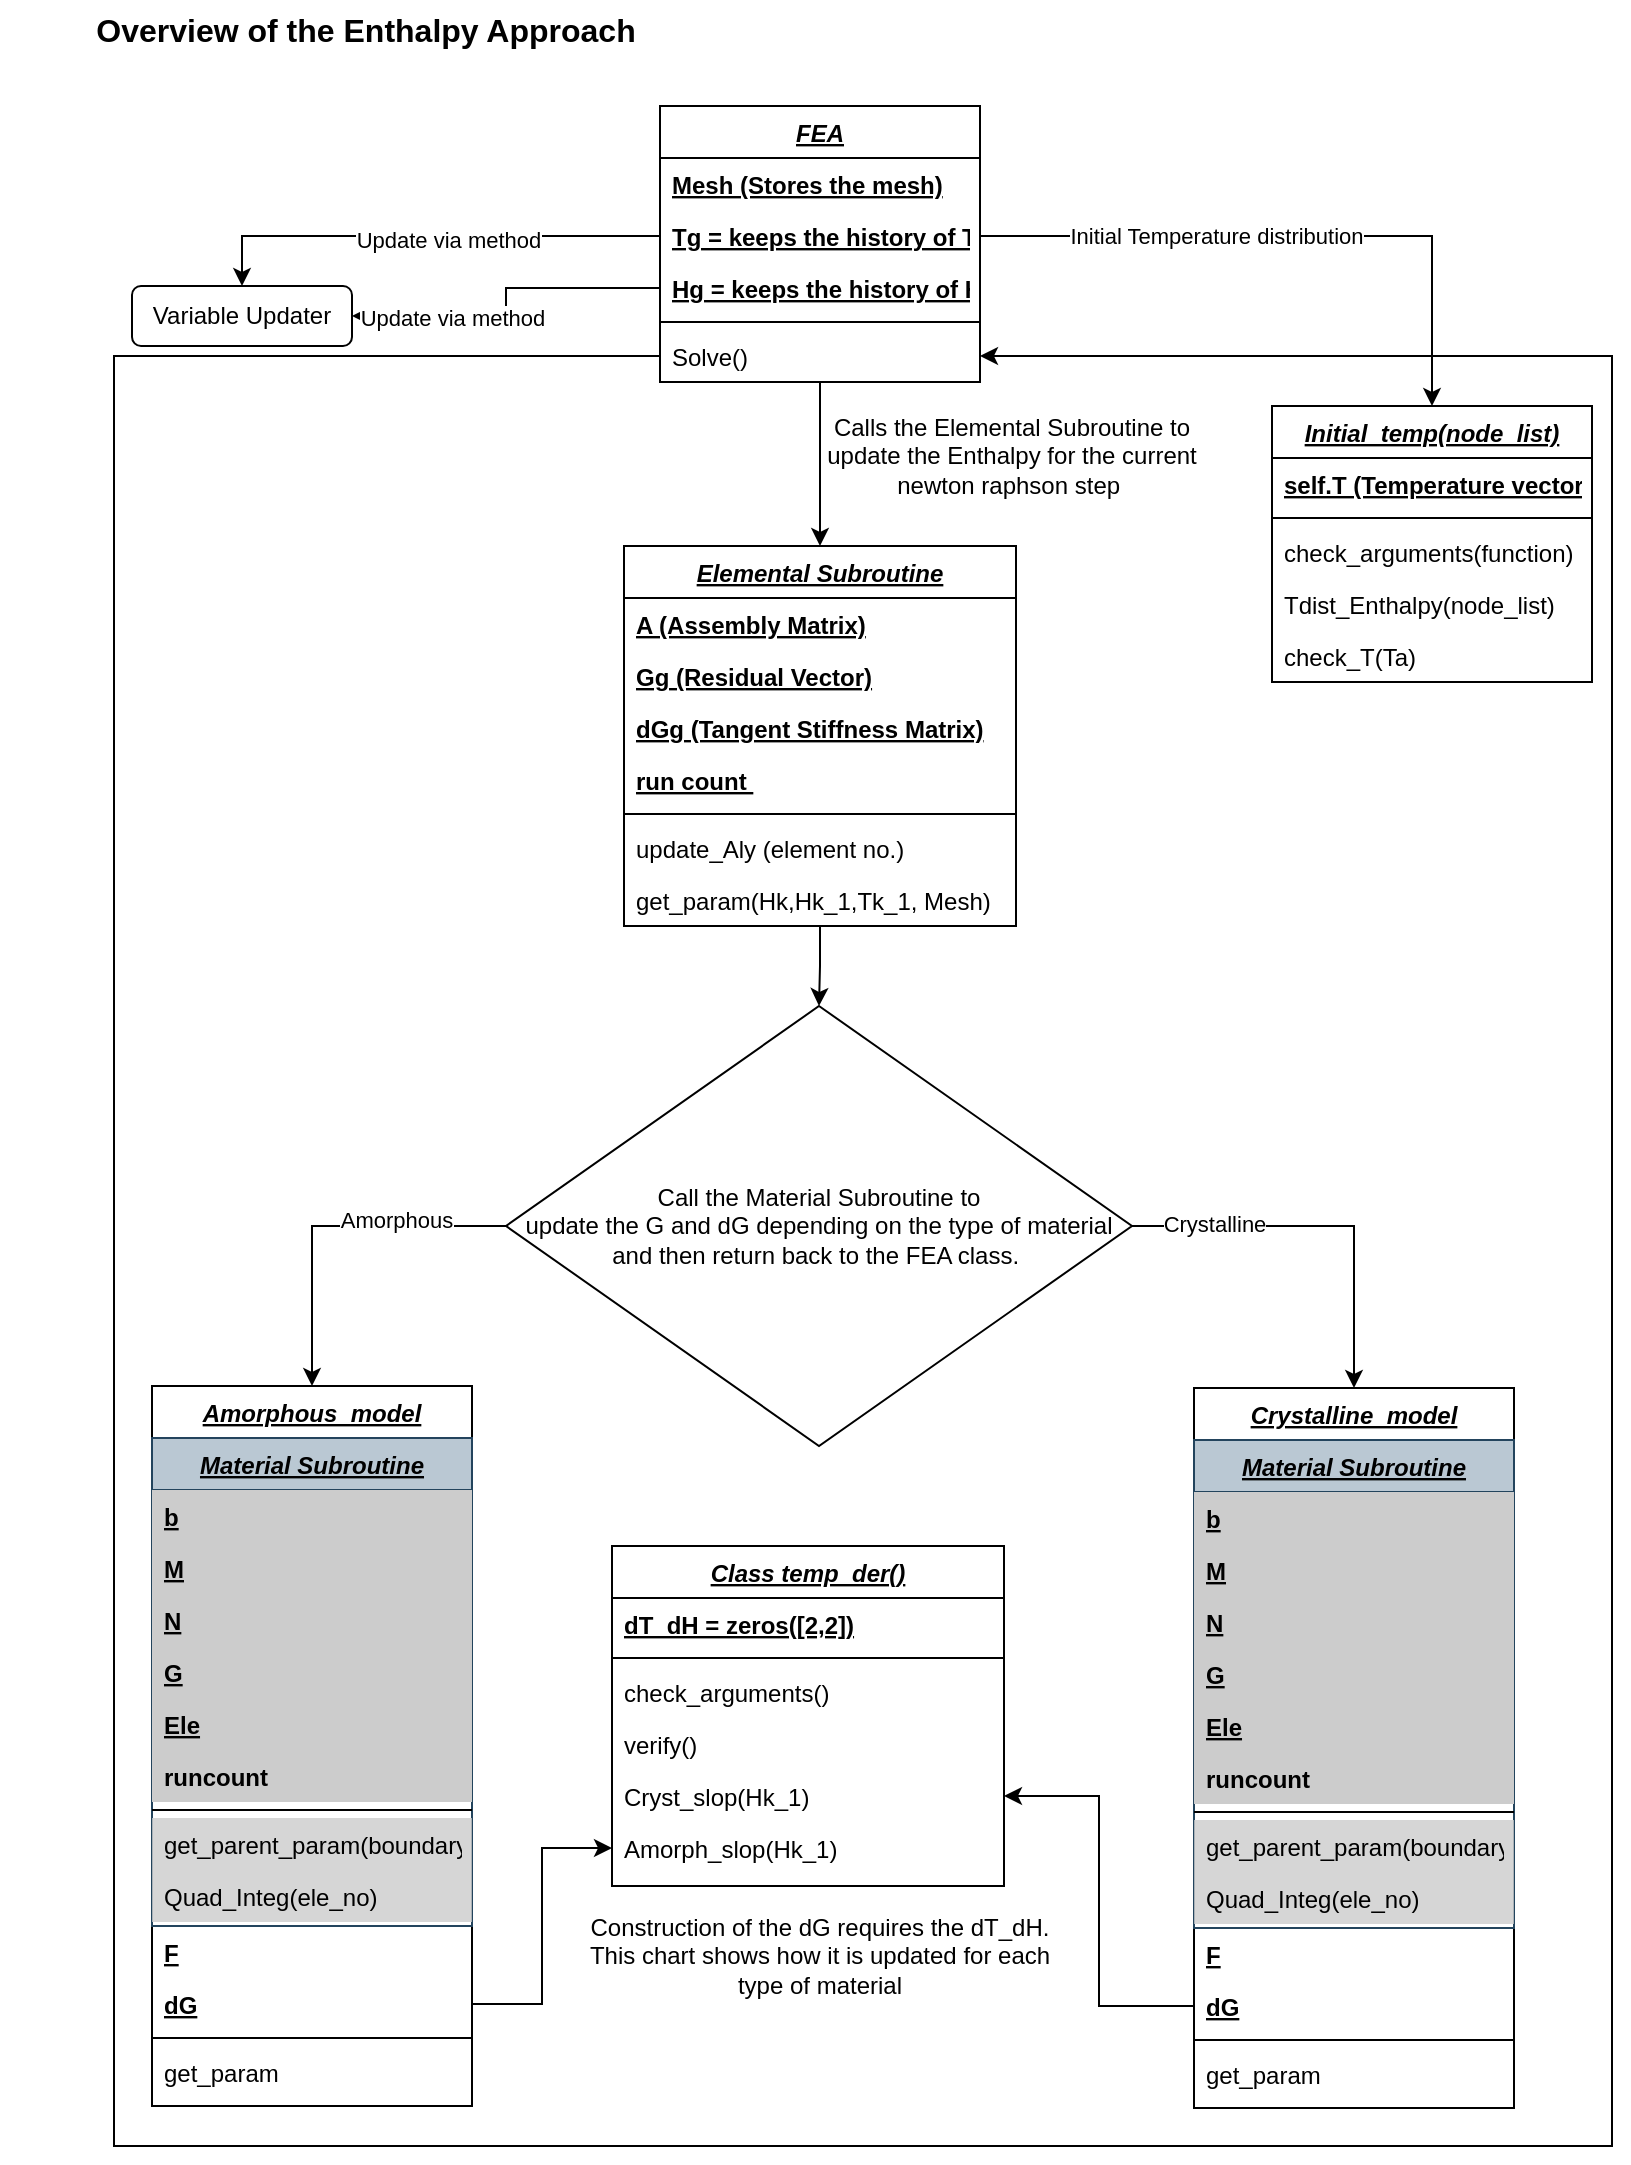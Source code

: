 <mxfile version="21.6.9" type="github">
  <diagram id="C5RBs43oDa-KdzZeNtuy" name="Page-1">
    <mxGraphModel dx="1434" dy="792" grid="0" gridSize="10" guides="1" tooltips="1" connect="1" arrows="1" fold="1" page="1" pageScale="1" pageWidth="827" pageHeight="1169" math="0" shadow="0">
      <root>
        <mxCell id="WIyWlLk6GJQsqaUBKTNV-0" />
        <mxCell id="WIyWlLk6GJQsqaUBKTNV-1" parent="WIyWlLk6GJQsqaUBKTNV-0" />
        <mxCell id="n5Hhk4JCk81zsRMZou9J-4" style="edgeStyle=orthogonalEdgeStyle;rounded=0;orthogonalLoop=1;jettySize=auto;html=1;" parent="WIyWlLk6GJQsqaUBKTNV-1" source="zkfFHV4jXpPFQw0GAbJ--0" target="zkfFHV4jXpPFQw0GAbJ--17" edge="1">
          <mxGeometry relative="1" as="geometry" />
        </mxCell>
        <mxCell id="zkfFHV4jXpPFQw0GAbJ--13" value="Amorphous_model" style="swimlane;fontStyle=7;align=center;verticalAlign=top;childLayout=stackLayout;horizontal=1;startSize=26;horizontalStack=0;resizeParent=1;resizeLast=0;collapsible=1;marginBottom=0;rounded=0;shadow=0;strokeWidth=1;" parent="WIyWlLk6GJQsqaUBKTNV-1" vertex="1">
          <mxGeometry x="80" y="713" width="160" height="360" as="geometry">
            <mxRectangle x="340" y="380" width="170" height="26" as="alternateBounds" />
          </mxGeometry>
        </mxCell>
        <mxCell id="zkfFHV4jXpPFQw0GAbJ--6" value="Material Subroutine" style="swimlane;fontStyle=7;align=center;verticalAlign=top;childLayout=stackLayout;horizontal=1;startSize=26;horizontalStack=0;resizeParent=1;resizeLast=0;collapsible=1;marginBottom=0;rounded=0;shadow=0;strokeWidth=1;fillColor=#bac8d3;strokeColor=#23445d;" parent="zkfFHV4jXpPFQw0GAbJ--13" vertex="1">
          <mxGeometry y="26" width="160" height="244" as="geometry">
            <mxRectangle y="26" width="160" height="26" as="alternateBounds" />
          </mxGeometry>
        </mxCell>
        <mxCell id="zkfFHV4jXpPFQw0GAbJ--7" value="b" style="text;align=left;verticalAlign=top;spacingLeft=4;spacingRight=4;overflow=hidden;rotatable=0;points=[[0,0.5],[1,0.5]];portConstraint=eastwest;fillColor=#CCCCCC;fontStyle=5" parent="zkfFHV4jXpPFQw0GAbJ--6" vertex="1">
          <mxGeometry y="26" width="160" height="26" as="geometry" />
        </mxCell>
        <mxCell id="zkfFHV4jXpPFQw0GAbJ--8" value="M" style="text;align=left;verticalAlign=top;spacingLeft=4;spacingRight=4;overflow=hidden;rotatable=0;points=[[0,0.5],[1,0.5]];portConstraint=eastwest;rounded=0;shadow=0;html=0;fillColor=#CCCCCC;fontStyle=5" parent="zkfFHV4jXpPFQw0GAbJ--6" vertex="1">
          <mxGeometry y="52" width="160" height="26" as="geometry" />
        </mxCell>
        <mxCell id="zkfFHV4jXpPFQw0GAbJ--10" value="N" style="text;align=left;verticalAlign=top;spacingLeft=4;spacingRight=4;overflow=hidden;rotatable=0;points=[[0,0.5],[1,0.5]];portConstraint=eastwest;fontStyle=5;fillColor=#CCCCCC;" parent="zkfFHV4jXpPFQw0GAbJ--6" vertex="1">
          <mxGeometry y="78" width="160" height="26" as="geometry" />
        </mxCell>
        <mxCell id="n5Hhk4JCk81zsRMZou9J-6" value="G" style="text;align=left;verticalAlign=top;spacingLeft=4;spacingRight=4;overflow=hidden;rotatable=0;points=[[0,0.5],[1,0.5]];portConstraint=eastwest;fillColor=#CCCCCC;fontStyle=5" parent="zkfFHV4jXpPFQw0GAbJ--6" vertex="1">
          <mxGeometry y="104" width="160" height="26" as="geometry" />
        </mxCell>
        <mxCell id="n5Hhk4JCk81zsRMZou9J-7" value="Ele" style="text;align=left;verticalAlign=top;spacingLeft=4;spacingRight=4;overflow=hidden;rotatable=0;points=[[0,0.5],[1,0.5]];portConstraint=eastwest;fillColor=#CCCCCC;fontStyle=5" parent="zkfFHV4jXpPFQw0GAbJ--6" vertex="1">
          <mxGeometry y="130" width="160" height="26" as="geometry" />
        </mxCell>
        <mxCell id="n5Hhk4JCk81zsRMZou9J-8" value="runcount" style="text;align=left;verticalAlign=top;spacingLeft=4;spacingRight=4;overflow=hidden;rotatable=0;points=[[0,0.5],[1,0.5]];portConstraint=eastwest;fillColor=#CCCCCC;fontStyle=1" parent="zkfFHV4jXpPFQw0GAbJ--6" vertex="1">
          <mxGeometry y="156" width="160" height="26" as="geometry" />
        </mxCell>
        <mxCell id="zkfFHV4jXpPFQw0GAbJ--9" value="" style="line;html=1;strokeWidth=1;align=left;verticalAlign=middle;spacingTop=-1;spacingLeft=3;spacingRight=3;rotatable=0;labelPosition=right;points=[];portConstraint=eastwest;" parent="zkfFHV4jXpPFQw0GAbJ--6" vertex="1">
          <mxGeometry y="182" width="160" height="8" as="geometry" />
        </mxCell>
        <mxCell id="n5Hhk4JCk81zsRMZou9J-9" value="get_parent_param(boundary node)" style="text;align=left;verticalAlign=top;spacingLeft=4;spacingRight=4;overflow=hidden;rotatable=0;points=[[0,0.5],[1,0.5]];portConstraint=eastwest;fillColor=#CCCCCCCC;" parent="zkfFHV4jXpPFQw0GAbJ--6" vertex="1">
          <mxGeometry y="190" width="160" height="26" as="geometry" />
        </mxCell>
        <mxCell id="n5Hhk4JCk81zsRMZou9J-10" value="Quad_Integ(ele_no)" style="text;align=left;verticalAlign=top;spacingLeft=4;spacingRight=4;overflow=hidden;rotatable=0;points=[[0,0.5],[1,0.5]];portConstraint=eastwest;fillColor=#CCCCCCCC;" parent="zkfFHV4jXpPFQw0GAbJ--6" vertex="1">
          <mxGeometry y="216" width="160" height="26" as="geometry" />
        </mxCell>
        <mxCell id="n5Hhk4JCk81zsRMZou9J-15" value="F" style="text;align=left;verticalAlign=top;spacingLeft=4;spacingRight=4;overflow=hidden;rotatable=0;points=[[0,0.5],[1,0.5]];portConstraint=eastwest;fontStyle=5" parent="zkfFHV4jXpPFQw0GAbJ--13" vertex="1">
          <mxGeometry y="270" width="160" height="26" as="geometry" />
        </mxCell>
        <mxCell id="n5Hhk4JCk81zsRMZou9J-14" value="dG" style="text;align=left;verticalAlign=top;spacingLeft=4;spacingRight=4;overflow=hidden;rotatable=0;points=[[0,0.5],[1,0.5]];portConstraint=eastwest;rounded=0;shadow=0;html=0;fontStyle=5" parent="zkfFHV4jXpPFQw0GAbJ--13" vertex="1">
          <mxGeometry y="296" width="160" height="26" as="geometry" />
        </mxCell>
        <mxCell id="zkfFHV4jXpPFQw0GAbJ--15" value="" style="line;html=1;strokeWidth=1;align=left;verticalAlign=middle;spacingTop=-1;spacingLeft=3;spacingRight=3;rotatable=0;labelPosition=right;points=[];portConstraint=eastwest;" parent="zkfFHV4jXpPFQw0GAbJ--13" vertex="1">
          <mxGeometry y="322" width="160" height="8" as="geometry" />
        </mxCell>
        <mxCell id="n5Hhk4JCk81zsRMZou9J-16" value="get_param" style="text;align=left;verticalAlign=top;spacingLeft=4;spacingRight=4;overflow=hidden;rotatable=0;points=[[0,0.5],[1,0.5]];portConstraint=eastwest;rounded=0;shadow=0;html=0;" parent="zkfFHV4jXpPFQw0GAbJ--13" vertex="1">
          <mxGeometry y="330" width="160" height="26" as="geometry" />
        </mxCell>
        <mxCell id="n5Hhk4JCk81zsRMZou9J-43" style="edgeStyle=orthogonalEdgeStyle;rounded=0;orthogonalLoop=1;jettySize=auto;html=1;entryX=0.5;entryY=0;entryDx=0;entryDy=0;" parent="WIyWlLk6GJQsqaUBKTNV-1" source="zkfFHV4jXpPFQw0GAbJ--17" target="n5Hhk4JCk81zsRMZou9J-42" edge="1">
          <mxGeometry relative="1" as="geometry" />
        </mxCell>
        <mxCell id="zkfFHV4jXpPFQw0GAbJ--17" value="Elemental Subroutine" style="swimlane;fontStyle=7;align=center;verticalAlign=top;childLayout=stackLayout;horizontal=1;startSize=26;horizontalStack=0;resizeParent=1;resizeLast=0;collapsible=1;marginBottom=0;rounded=0;shadow=0;strokeWidth=1;" parent="WIyWlLk6GJQsqaUBKTNV-1" vertex="1">
          <mxGeometry x="316" y="293" width="196" height="190" as="geometry">
            <mxRectangle x="550" y="140" width="160" height="26" as="alternateBounds" />
          </mxGeometry>
        </mxCell>
        <mxCell id="zkfFHV4jXpPFQw0GAbJ--18" value="A (Assembly Matrix)" style="text;align=left;verticalAlign=top;spacingLeft=4;spacingRight=4;overflow=hidden;rotatable=0;points=[[0,0.5],[1,0.5]];portConstraint=eastwest;fontStyle=5" parent="zkfFHV4jXpPFQw0GAbJ--17" vertex="1">
          <mxGeometry y="26" width="196" height="26" as="geometry" />
        </mxCell>
        <mxCell id="zkfFHV4jXpPFQw0GAbJ--19" value="Gg (Residual Vector)" style="text;align=left;verticalAlign=top;spacingLeft=4;spacingRight=4;overflow=hidden;rotatable=0;points=[[0,0.5],[1,0.5]];portConstraint=eastwest;rounded=0;shadow=0;html=0;fontStyle=5" parent="zkfFHV4jXpPFQw0GAbJ--17" vertex="1">
          <mxGeometry y="52" width="196" height="26" as="geometry" />
        </mxCell>
        <mxCell id="zkfFHV4jXpPFQw0GAbJ--20" value="dGg (Tangent Stiffness Matrix)" style="text;align=left;verticalAlign=top;spacingLeft=4;spacingRight=4;overflow=hidden;rotatable=0;points=[[0,0.5],[1,0.5]];portConstraint=eastwest;rounded=0;shadow=0;html=0;fontStyle=5" parent="zkfFHV4jXpPFQw0GAbJ--17" vertex="1">
          <mxGeometry y="78" width="196" height="26" as="geometry" />
        </mxCell>
        <mxCell id="zkfFHV4jXpPFQw0GAbJ--21" value="run count " style="text;align=left;verticalAlign=top;spacingLeft=4;spacingRight=4;overflow=hidden;rotatable=0;points=[[0,0.5],[1,0.5]];portConstraint=eastwest;rounded=0;shadow=0;html=0;fontStyle=5" parent="zkfFHV4jXpPFQw0GAbJ--17" vertex="1">
          <mxGeometry y="104" width="196" height="26" as="geometry" />
        </mxCell>
        <mxCell id="zkfFHV4jXpPFQw0GAbJ--23" value="" style="line;html=1;strokeWidth=1;align=left;verticalAlign=middle;spacingTop=-1;spacingLeft=3;spacingRight=3;rotatable=0;labelPosition=right;points=[];portConstraint=eastwest;" parent="zkfFHV4jXpPFQw0GAbJ--17" vertex="1">
          <mxGeometry y="130" width="196" height="8" as="geometry" />
        </mxCell>
        <mxCell id="zkfFHV4jXpPFQw0GAbJ--24" value="update_Aly (element no.)" style="text;align=left;verticalAlign=top;spacingLeft=4;spacingRight=4;overflow=hidden;rotatable=0;points=[[0,0.5],[1,0.5]];portConstraint=eastwest;" parent="zkfFHV4jXpPFQw0GAbJ--17" vertex="1">
          <mxGeometry y="138" width="196" height="26" as="geometry" />
        </mxCell>
        <mxCell id="zkfFHV4jXpPFQw0GAbJ--25" value="get_param(Hk,Hk_1,Tk_1, Mesh)" style="text;align=left;verticalAlign=top;spacingLeft=4;spacingRight=4;overflow=hidden;rotatable=0;points=[[0,0.5],[1,0.5]];portConstraint=eastwest;" parent="zkfFHV4jXpPFQw0GAbJ--17" vertex="1">
          <mxGeometry y="164" width="196" height="26" as="geometry" />
        </mxCell>
        <mxCell id="n5Hhk4JCk81zsRMZou9J-5" value="Calls the Elemental Subroutine to update the Enthalpy for the current newton raphson step&amp;nbsp;" style="text;html=1;strokeColor=none;fillColor=none;align=center;verticalAlign=middle;whiteSpace=wrap;rounded=0;" parent="WIyWlLk6GJQsqaUBKTNV-1" vertex="1">
          <mxGeometry x="400" y="223" width="220" height="50" as="geometry" />
        </mxCell>
        <mxCell id="n5Hhk4JCk81zsRMZou9J-17" value="Crystalline_model" style="swimlane;fontStyle=7;align=center;verticalAlign=top;childLayout=stackLayout;horizontal=1;startSize=26;horizontalStack=0;resizeParent=1;resizeLast=0;collapsible=1;marginBottom=0;rounded=0;shadow=0;strokeWidth=1;" parent="WIyWlLk6GJQsqaUBKTNV-1" vertex="1">
          <mxGeometry x="601" y="714" width="160" height="360" as="geometry">
            <mxRectangle x="340" y="380" width="170" height="26" as="alternateBounds" />
          </mxGeometry>
        </mxCell>
        <mxCell id="n5Hhk4JCk81zsRMZou9J-18" value="Material Subroutine" style="swimlane;fontStyle=7;align=center;verticalAlign=top;childLayout=stackLayout;horizontal=1;startSize=26;horizontalStack=0;resizeParent=1;resizeLast=0;collapsible=1;marginBottom=0;rounded=0;shadow=0;strokeWidth=1;fillColor=#bac8d3;strokeColor=#23445d;" parent="n5Hhk4JCk81zsRMZou9J-17" vertex="1">
          <mxGeometry y="26" width="160" height="244" as="geometry">
            <mxRectangle y="26" width="160" height="26" as="alternateBounds" />
          </mxGeometry>
        </mxCell>
        <mxCell id="n5Hhk4JCk81zsRMZou9J-19" value="b" style="text;align=left;verticalAlign=top;spacingLeft=4;spacingRight=4;overflow=hidden;rotatable=0;points=[[0,0.5],[1,0.5]];portConstraint=eastwest;fillColor=#CCCCCC;fontStyle=5" parent="n5Hhk4JCk81zsRMZou9J-18" vertex="1">
          <mxGeometry y="26" width="160" height="26" as="geometry" />
        </mxCell>
        <mxCell id="n5Hhk4JCk81zsRMZou9J-20" value="M" style="text;align=left;verticalAlign=top;spacingLeft=4;spacingRight=4;overflow=hidden;rotatable=0;points=[[0,0.5],[1,0.5]];portConstraint=eastwest;rounded=0;shadow=0;html=0;fillColor=#CCCCCC;fontStyle=5" parent="n5Hhk4JCk81zsRMZou9J-18" vertex="1">
          <mxGeometry y="52" width="160" height="26" as="geometry" />
        </mxCell>
        <mxCell id="n5Hhk4JCk81zsRMZou9J-21" value="N" style="text;align=left;verticalAlign=top;spacingLeft=4;spacingRight=4;overflow=hidden;rotatable=0;points=[[0,0.5],[1,0.5]];portConstraint=eastwest;fontStyle=5;fillColor=#CCCCCC;" parent="n5Hhk4JCk81zsRMZou9J-18" vertex="1">
          <mxGeometry y="78" width="160" height="26" as="geometry" />
        </mxCell>
        <mxCell id="n5Hhk4JCk81zsRMZou9J-22" value="G" style="text;align=left;verticalAlign=top;spacingLeft=4;spacingRight=4;overflow=hidden;rotatable=0;points=[[0,0.5],[1,0.5]];portConstraint=eastwest;fillColor=#CCCCCC;fontStyle=5" parent="n5Hhk4JCk81zsRMZou9J-18" vertex="1">
          <mxGeometry y="104" width="160" height="26" as="geometry" />
        </mxCell>
        <mxCell id="n5Hhk4JCk81zsRMZou9J-23" value="Ele" style="text;align=left;verticalAlign=top;spacingLeft=4;spacingRight=4;overflow=hidden;rotatable=0;points=[[0,0.5],[1,0.5]];portConstraint=eastwest;fillColor=#CCCCCC;fontStyle=5" parent="n5Hhk4JCk81zsRMZou9J-18" vertex="1">
          <mxGeometry y="130" width="160" height="26" as="geometry" />
        </mxCell>
        <mxCell id="n5Hhk4JCk81zsRMZou9J-24" value="runcount" style="text;align=left;verticalAlign=top;spacingLeft=4;spacingRight=4;overflow=hidden;rotatable=0;points=[[0,0.5],[1,0.5]];portConstraint=eastwest;fillColor=#CCCCCC;fontStyle=1" parent="n5Hhk4JCk81zsRMZou9J-18" vertex="1">
          <mxGeometry y="156" width="160" height="26" as="geometry" />
        </mxCell>
        <mxCell id="n5Hhk4JCk81zsRMZou9J-25" value="" style="line;html=1;strokeWidth=1;align=left;verticalAlign=middle;spacingTop=-1;spacingLeft=3;spacingRight=3;rotatable=0;labelPosition=right;points=[];portConstraint=eastwest;" parent="n5Hhk4JCk81zsRMZou9J-18" vertex="1">
          <mxGeometry y="182" width="160" height="8" as="geometry" />
        </mxCell>
        <mxCell id="n5Hhk4JCk81zsRMZou9J-26" value="get_parent_param(boundary node)" style="text;align=left;verticalAlign=top;spacingLeft=4;spacingRight=4;overflow=hidden;rotatable=0;points=[[0,0.5],[1,0.5]];portConstraint=eastwest;fillColor=#CCCCCCCC;" parent="n5Hhk4JCk81zsRMZou9J-18" vertex="1">
          <mxGeometry y="190" width="160" height="26" as="geometry" />
        </mxCell>
        <mxCell id="n5Hhk4JCk81zsRMZou9J-27" value="Quad_Integ(ele_no)" style="text;align=left;verticalAlign=top;spacingLeft=4;spacingRight=4;overflow=hidden;rotatable=0;points=[[0,0.5],[1,0.5]];portConstraint=eastwest;fillColor=#CCCCCCCC;" parent="n5Hhk4JCk81zsRMZou9J-18" vertex="1">
          <mxGeometry y="216" width="160" height="26" as="geometry" />
        </mxCell>
        <mxCell id="n5Hhk4JCk81zsRMZou9J-28" value="F" style="text;align=left;verticalAlign=top;spacingLeft=4;spacingRight=4;overflow=hidden;rotatable=0;points=[[0,0.5],[1,0.5]];portConstraint=eastwest;fontStyle=5" parent="n5Hhk4JCk81zsRMZou9J-17" vertex="1">
          <mxGeometry y="270" width="160" height="26" as="geometry" />
        </mxCell>
        <mxCell id="n5Hhk4JCk81zsRMZou9J-29" value="dG" style="text;align=left;verticalAlign=top;spacingLeft=4;spacingRight=4;overflow=hidden;rotatable=0;points=[[0,0.5],[1,0.5]];portConstraint=eastwest;rounded=0;shadow=0;html=0;fontStyle=5" parent="n5Hhk4JCk81zsRMZou9J-17" vertex="1">
          <mxGeometry y="296" width="160" height="26" as="geometry" />
        </mxCell>
        <mxCell id="n5Hhk4JCk81zsRMZou9J-30" value="" style="line;html=1;strokeWidth=1;align=left;verticalAlign=middle;spacingTop=-1;spacingLeft=3;spacingRight=3;rotatable=0;labelPosition=right;points=[];portConstraint=eastwest;" parent="n5Hhk4JCk81zsRMZou9J-17" vertex="1">
          <mxGeometry y="322" width="160" height="8" as="geometry" />
        </mxCell>
        <mxCell id="n5Hhk4JCk81zsRMZou9J-31" value="get_param" style="text;align=left;verticalAlign=top;spacingLeft=4;spacingRight=4;overflow=hidden;rotatable=0;points=[[0,0.5],[1,0.5]];portConstraint=eastwest;rounded=0;shadow=0;html=0;" parent="n5Hhk4JCk81zsRMZou9J-17" vertex="1">
          <mxGeometry y="330" width="160" height="26" as="geometry" />
        </mxCell>
        <mxCell id="n5Hhk4JCk81zsRMZou9J-44" style="edgeStyle=orthogonalEdgeStyle;rounded=0;orthogonalLoop=1;jettySize=auto;html=1;entryX=0.5;entryY=0;entryDx=0;entryDy=0;" parent="WIyWlLk6GJQsqaUBKTNV-1" source="n5Hhk4JCk81zsRMZou9J-42" target="zkfFHV4jXpPFQw0GAbJ--13" edge="1">
          <mxGeometry relative="1" as="geometry" />
        </mxCell>
        <mxCell id="n5Hhk4JCk81zsRMZou9J-46" value="Amorphous" style="edgeLabel;html=1;align=center;verticalAlign=middle;resizable=0;points=[];" parent="n5Hhk4JCk81zsRMZou9J-44" vertex="1" connectable="0">
          <mxGeometry x="-0.373" y="-3" relative="1" as="geometry">
            <mxPoint as="offset" />
          </mxGeometry>
        </mxCell>
        <mxCell id="n5Hhk4JCk81zsRMZou9J-45" style="edgeStyle=orthogonalEdgeStyle;rounded=0;orthogonalLoop=1;jettySize=auto;html=1;entryX=0.5;entryY=0;entryDx=0;entryDy=0;" parent="WIyWlLk6GJQsqaUBKTNV-1" source="n5Hhk4JCk81zsRMZou9J-42" target="n5Hhk4JCk81zsRMZou9J-17" edge="1">
          <mxGeometry relative="1" as="geometry" />
        </mxCell>
        <mxCell id="n5Hhk4JCk81zsRMZou9J-47" value="Crystalline" style="edgeLabel;html=1;align=center;verticalAlign=middle;resizable=0;points=[];" parent="n5Hhk4JCk81zsRMZou9J-45" vertex="1" connectable="0">
          <mxGeometry x="-0.576" y="1" relative="1" as="geometry">
            <mxPoint as="offset" />
          </mxGeometry>
        </mxCell>
        <mxCell id="n5Hhk4JCk81zsRMZou9J-42" value="Call the Material Subroutine to &lt;br&gt;update the G and dG depending on the type of material and then return back to the FEA class.&amp;nbsp;" style="rhombus;whiteSpace=wrap;html=1;" parent="WIyWlLk6GJQsqaUBKTNV-1" vertex="1">
          <mxGeometry x="257" y="523" width="313" height="220" as="geometry" />
        </mxCell>
        <mxCell id="n5Hhk4JCk81zsRMZou9J-54" style="edgeStyle=orthogonalEdgeStyle;rounded=0;orthogonalLoop=1;jettySize=auto;html=1;entryX=0.5;entryY=0;entryDx=0;entryDy=0;" parent="WIyWlLk6GJQsqaUBKTNV-1" source="zkfFHV4jXpPFQw0GAbJ--2" target="n5Hhk4JCk81zsRMZou9J-48" edge="1">
          <mxGeometry relative="1" as="geometry" />
        </mxCell>
        <mxCell id="n5Hhk4JCk81zsRMZou9J-55" value="Initial Temperature distribution" style="edgeLabel;html=1;align=center;verticalAlign=middle;resizable=0;points=[];" parent="n5Hhk4JCk81zsRMZou9J-54" vertex="1" connectable="0">
          <mxGeometry x="-0.621" y="1" relative="1" as="geometry">
            <mxPoint x="59" y="1" as="offset" />
          </mxGeometry>
        </mxCell>
        <mxCell id="n5Hhk4JCk81zsRMZou9J-56" value="Variable Updater" style="rounded=1;whiteSpace=wrap;html=1;" parent="WIyWlLk6GJQsqaUBKTNV-1" vertex="1">
          <mxGeometry x="70" y="163" width="110" height="30" as="geometry" />
        </mxCell>
        <mxCell id="n5Hhk4JCk81zsRMZou9J-57" style="edgeStyle=orthogonalEdgeStyle;rounded=0;orthogonalLoop=1;jettySize=auto;html=1;entryX=0.5;entryY=0;entryDx=0;entryDy=0;" parent="WIyWlLk6GJQsqaUBKTNV-1" source="zkfFHV4jXpPFQw0GAbJ--2" target="n5Hhk4JCk81zsRMZou9J-56" edge="1">
          <mxGeometry relative="1" as="geometry" />
        </mxCell>
        <mxCell id="n5Hhk4JCk81zsRMZou9J-59" value="Update via method" style="edgeLabel;html=1;align=center;verticalAlign=middle;resizable=0;points=[];" parent="n5Hhk4JCk81zsRMZou9J-57" vertex="1" connectable="0">
          <mxGeometry x="-0.09" y="2" relative="1" as="geometry">
            <mxPoint as="offset" />
          </mxGeometry>
        </mxCell>
        <mxCell id="n5Hhk4JCk81zsRMZou9J-58" style="edgeStyle=orthogonalEdgeStyle;rounded=0;orthogonalLoop=1;jettySize=auto;html=1;exitX=0;exitY=0.5;exitDx=0;exitDy=0;entryX=1;entryY=0.5;entryDx=0;entryDy=0;" parent="WIyWlLk6GJQsqaUBKTNV-1" source="zkfFHV4jXpPFQw0GAbJ--3" target="n5Hhk4JCk81zsRMZou9J-56" edge="1">
          <mxGeometry relative="1" as="geometry" />
        </mxCell>
        <mxCell id="n5Hhk4JCk81zsRMZou9J-60" value="Update via method" style="edgeLabel;html=1;align=center;verticalAlign=middle;resizable=0;points=[];" parent="n5Hhk4JCk81zsRMZou9J-58" vertex="1" connectable="0">
          <mxGeometry x="0.403" y="1" relative="1" as="geometry">
            <mxPoint as="offset" />
          </mxGeometry>
        </mxCell>
        <mxCell id="zkfFHV4jXpPFQw0GAbJ--0" value="FEA" style="swimlane;fontStyle=7;align=center;verticalAlign=top;childLayout=stackLayout;horizontal=1;startSize=26;horizontalStack=0;resizeParent=1;resizeLast=0;collapsible=1;marginBottom=0;rounded=0;shadow=0;strokeWidth=1;" parent="WIyWlLk6GJQsqaUBKTNV-1" vertex="1">
          <mxGeometry x="334" y="73" width="160" height="138" as="geometry">
            <mxRectangle x="230" y="140" width="160" height="26" as="alternateBounds" />
          </mxGeometry>
        </mxCell>
        <mxCell id="zkfFHV4jXpPFQw0GAbJ--1" value="Mesh (Stores the mesh)" style="text;align=left;verticalAlign=top;spacingLeft=4;spacingRight=4;overflow=hidden;rotatable=0;points=[[0,0.5],[1,0.5]];portConstraint=eastwest;fontStyle=5" parent="zkfFHV4jXpPFQw0GAbJ--0" vertex="1">
          <mxGeometry y="26" width="160" height="26" as="geometry" />
        </mxCell>
        <mxCell id="zkfFHV4jXpPFQw0GAbJ--2" value="Tg = keeps the history of T" style="text;align=left;verticalAlign=top;spacingLeft=4;spacingRight=4;overflow=hidden;rotatable=0;points=[[0,0.5],[1,0.5]];portConstraint=eastwest;rounded=0;shadow=0;html=0;fontStyle=5" parent="zkfFHV4jXpPFQw0GAbJ--0" vertex="1">
          <mxGeometry y="52" width="160" height="26" as="geometry" />
        </mxCell>
        <mxCell id="zkfFHV4jXpPFQw0GAbJ--3" value="Hg = keeps the history of H" style="text;align=left;verticalAlign=top;spacingLeft=4;spacingRight=4;overflow=hidden;rotatable=0;points=[[0,0.5],[1,0.5]];portConstraint=eastwest;rounded=0;shadow=0;html=0;fontStyle=5" parent="zkfFHV4jXpPFQw0GAbJ--0" vertex="1">
          <mxGeometry y="78" width="160" height="26" as="geometry" />
        </mxCell>
        <mxCell id="zkfFHV4jXpPFQw0GAbJ--4" value="" style="line;html=1;strokeWidth=1;align=left;verticalAlign=middle;spacingTop=-1;spacingLeft=3;spacingRight=3;rotatable=0;labelPosition=right;points=[];portConstraint=eastwest;" parent="zkfFHV4jXpPFQw0GAbJ--0" vertex="1">
          <mxGeometry y="104" width="160" height="8" as="geometry" />
        </mxCell>
        <mxCell id="zkfFHV4jXpPFQw0GAbJ--5" value="Solve()" style="text;align=left;verticalAlign=top;spacingLeft=4;spacingRight=4;overflow=hidden;rotatable=0;points=[[0,0.5],[1,0.5]];portConstraint=eastwest;" parent="zkfFHV4jXpPFQw0GAbJ--0" vertex="1">
          <mxGeometry y="112" width="160" height="26" as="geometry" />
        </mxCell>
        <mxCell id="n5Hhk4JCk81zsRMZou9J-62" style="edgeStyle=orthogonalEdgeStyle;rounded=0;orthogonalLoop=1;jettySize=auto;html=1;exitX=0;exitY=0.5;exitDx=0;exitDy=0;entryX=1;entryY=0.5;entryDx=0;entryDy=0;" parent="zkfFHV4jXpPFQw0GAbJ--0" source="zkfFHV4jXpPFQw0GAbJ--5" target="zkfFHV4jXpPFQw0GAbJ--5" edge="1">
          <mxGeometry relative="1" as="geometry">
            <Array as="points">
              <mxPoint x="-273" y="125" />
              <mxPoint x="-273" y="1020" />
              <mxPoint x="476" y="1020" />
              <mxPoint x="476" y="125" />
            </Array>
          </mxGeometry>
        </mxCell>
        <mxCell id="n5Hhk4JCk81zsRMZou9J-48" value="Initial_temp(node_list)" style="swimlane;fontStyle=7;align=center;verticalAlign=top;childLayout=stackLayout;horizontal=1;startSize=26;horizontalStack=0;resizeParent=1;resizeLast=0;collapsible=1;marginBottom=0;rounded=0;shadow=0;strokeWidth=1;" parent="WIyWlLk6GJQsqaUBKTNV-1" vertex="1">
          <mxGeometry x="640" y="223" width="160" height="138" as="geometry">
            <mxRectangle x="230" y="140" width="160" height="26" as="alternateBounds" />
          </mxGeometry>
        </mxCell>
        <mxCell id="n5Hhk4JCk81zsRMZou9J-49" value="self.T (Temperature vector)" style="text;align=left;verticalAlign=top;spacingLeft=4;spacingRight=4;overflow=hidden;rotatable=0;points=[[0,0.5],[1,0.5]];portConstraint=eastwest;fontStyle=5" parent="n5Hhk4JCk81zsRMZou9J-48" vertex="1">
          <mxGeometry y="26" width="160" height="26" as="geometry" />
        </mxCell>
        <mxCell id="n5Hhk4JCk81zsRMZou9J-52" value="" style="line;html=1;strokeWidth=1;align=left;verticalAlign=middle;spacingTop=-1;spacingLeft=3;spacingRight=3;rotatable=0;labelPosition=right;points=[];portConstraint=eastwest;" parent="n5Hhk4JCk81zsRMZou9J-48" vertex="1">
          <mxGeometry y="52" width="160" height="8" as="geometry" />
        </mxCell>
        <mxCell id="n5Hhk4JCk81zsRMZou9J-51" value="check_arguments(function)" style="text;align=left;verticalAlign=top;spacingLeft=4;spacingRight=4;overflow=hidden;rotatable=0;points=[[0,0.5],[1,0.5]];portConstraint=eastwest;rounded=0;shadow=0;html=0;" parent="n5Hhk4JCk81zsRMZou9J-48" vertex="1">
          <mxGeometry y="60" width="160" height="26" as="geometry" />
        </mxCell>
        <mxCell id="n5Hhk4JCk81zsRMZou9J-50" value="Tdist_Enthalpy(node_list)" style="text;align=left;verticalAlign=top;spacingLeft=4;spacingRight=4;overflow=hidden;rotatable=0;points=[[0,0.5],[1,0.5]];portConstraint=eastwest;rounded=0;shadow=0;html=0;" parent="n5Hhk4JCk81zsRMZou9J-48" vertex="1">
          <mxGeometry y="86" width="160" height="26" as="geometry" />
        </mxCell>
        <mxCell id="n5Hhk4JCk81zsRMZou9J-53" value="check_T(Ta)" style="text;align=left;verticalAlign=top;spacingLeft=4;spacingRight=4;overflow=hidden;rotatable=0;points=[[0,0.5],[1,0.5]];portConstraint=eastwest;" parent="n5Hhk4JCk81zsRMZou9J-48" vertex="1">
          <mxGeometry y="112" width="160" height="26" as="geometry" />
        </mxCell>
        <mxCell id="n5Hhk4JCk81zsRMZou9J-63" value="Class temp_der()" style="swimlane;fontStyle=7;align=center;verticalAlign=top;childLayout=stackLayout;horizontal=1;startSize=26;horizontalStack=0;resizeParent=1;resizeLast=0;collapsible=1;marginBottom=0;rounded=0;shadow=0;strokeWidth=1;" parent="WIyWlLk6GJQsqaUBKTNV-1" vertex="1">
          <mxGeometry x="310" y="793" width="196" height="170" as="geometry">
            <mxRectangle x="550" y="140" width="160" height="26" as="alternateBounds" />
          </mxGeometry>
        </mxCell>
        <mxCell id="n5Hhk4JCk81zsRMZou9J-64" value="dT_dH = zeros([2,2])" style="text;align=left;verticalAlign=top;spacingLeft=4;spacingRight=4;overflow=hidden;rotatable=0;points=[[0,0.5],[1,0.5]];portConstraint=eastwest;fontStyle=5" parent="n5Hhk4JCk81zsRMZou9J-63" vertex="1">
          <mxGeometry y="26" width="196" height="26" as="geometry" />
        </mxCell>
        <mxCell id="n5Hhk4JCk81zsRMZou9J-68" value="" style="line;html=1;strokeWidth=1;align=left;verticalAlign=middle;spacingTop=-1;spacingLeft=3;spacingRight=3;rotatable=0;labelPosition=right;points=[];portConstraint=eastwest;" parent="n5Hhk4JCk81zsRMZou9J-63" vertex="1">
          <mxGeometry y="52" width="196" height="8" as="geometry" />
        </mxCell>
        <mxCell id="n5Hhk4JCk81zsRMZou9J-73" value="check_arguments()" style="text;align=left;verticalAlign=top;spacingLeft=4;spacingRight=4;overflow=hidden;rotatable=0;points=[[0,0.5],[1,0.5]];portConstraint=eastwest;" parent="n5Hhk4JCk81zsRMZou9J-63" vertex="1">
          <mxGeometry y="60" width="196" height="26" as="geometry" />
        </mxCell>
        <mxCell id="n5Hhk4JCk81zsRMZou9J-69" value="verify()" style="text;align=left;verticalAlign=top;spacingLeft=4;spacingRight=4;overflow=hidden;rotatable=0;points=[[0,0.5],[1,0.5]];portConstraint=eastwest;" parent="n5Hhk4JCk81zsRMZou9J-63" vertex="1">
          <mxGeometry y="86" width="196" height="26" as="geometry" />
        </mxCell>
        <mxCell id="n5Hhk4JCk81zsRMZou9J-65" value="Cryst_slop(Hk_1)" style="text;align=left;verticalAlign=top;spacingLeft=4;spacingRight=4;overflow=hidden;rotatable=0;points=[[0,0.5],[1,0.5]];portConstraint=eastwest;rounded=0;shadow=0;html=0;strokeColor=none;" parent="n5Hhk4JCk81zsRMZou9J-63" vertex="1">
          <mxGeometry y="112" width="196" height="26" as="geometry" />
        </mxCell>
        <mxCell id="n5Hhk4JCk81zsRMZou9J-66" value="Amorph_slop(Hk_1)" style="text;align=left;verticalAlign=top;spacingLeft=4;spacingRight=4;overflow=hidden;rotatable=0;points=[[0,0.5],[1,0.5]];portConstraint=eastwest;rounded=0;shadow=0;html=0;" parent="n5Hhk4JCk81zsRMZou9J-63" vertex="1">
          <mxGeometry y="138" width="196" height="26" as="geometry" />
        </mxCell>
        <mxCell id="n5Hhk4JCk81zsRMZou9J-74" style="edgeStyle=orthogonalEdgeStyle;rounded=0;orthogonalLoop=1;jettySize=auto;html=1;entryX=0;entryY=0.5;entryDx=0;entryDy=0;" parent="WIyWlLk6GJQsqaUBKTNV-1" source="n5Hhk4JCk81zsRMZou9J-14" target="n5Hhk4JCk81zsRMZou9J-66" edge="1">
          <mxGeometry relative="1" as="geometry" />
        </mxCell>
        <mxCell id="n5Hhk4JCk81zsRMZou9J-75" style="edgeStyle=orthogonalEdgeStyle;rounded=0;orthogonalLoop=1;jettySize=auto;html=1;exitX=0;exitY=0.5;exitDx=0;exitDy=0;entryX=1;entryY=0.5;entryDx=0;entryDy=0;" parent="WIyWlLk6GJQsqaUBKTNV-1" source="n5Hhk4JCk81zsRMZou9J-29" target="n5Hhk4JCk81zsRMZou9J-65" edge="1">
          <mxGeometry relative="1" as="geometry" />
        </mxCell>
        <mxCell id="n5Hhk4JCk81zsRMZou9J-76" value="&lt;b&gt;&lt;font style=&quot;font-size: 16px;&quot;&gt;Overview of the Enthalpy Approach&lt;/font&gt;&lt;/b&gt;" style="text;html=1;strokeColor=none;fillColor=none;align=center;verticalAlign=middle;whiteSpace=wrap;rounded=0;" parent="WIyWlLk6GJQsqaUBKTNV-1" vertex="1">
          <mxGeometry x="4" y="20" width="366" height="30" as="geometry" />
        </mxCell>
        <mxCell id="n5Hhk4JCk81zsRMZou9J-77" value="Construction of the dG requires the dT_dH. This chart shows how it is updated for each type of material" style="text;html=1;strokeColor=none;fillColor=none;align=center;verticalAlign=middle;whiteSpace=wrap;rounded=0;" parent="WIyWlLk6GJQsqaUBKTNV-1" vertex="1">
          <mxGeometry x="297" y="970" width="234" height="56" as="geometry" />
        </mxCell>
      </root>
    </mxGraphModel>
  </diagram>
</mxfile>
